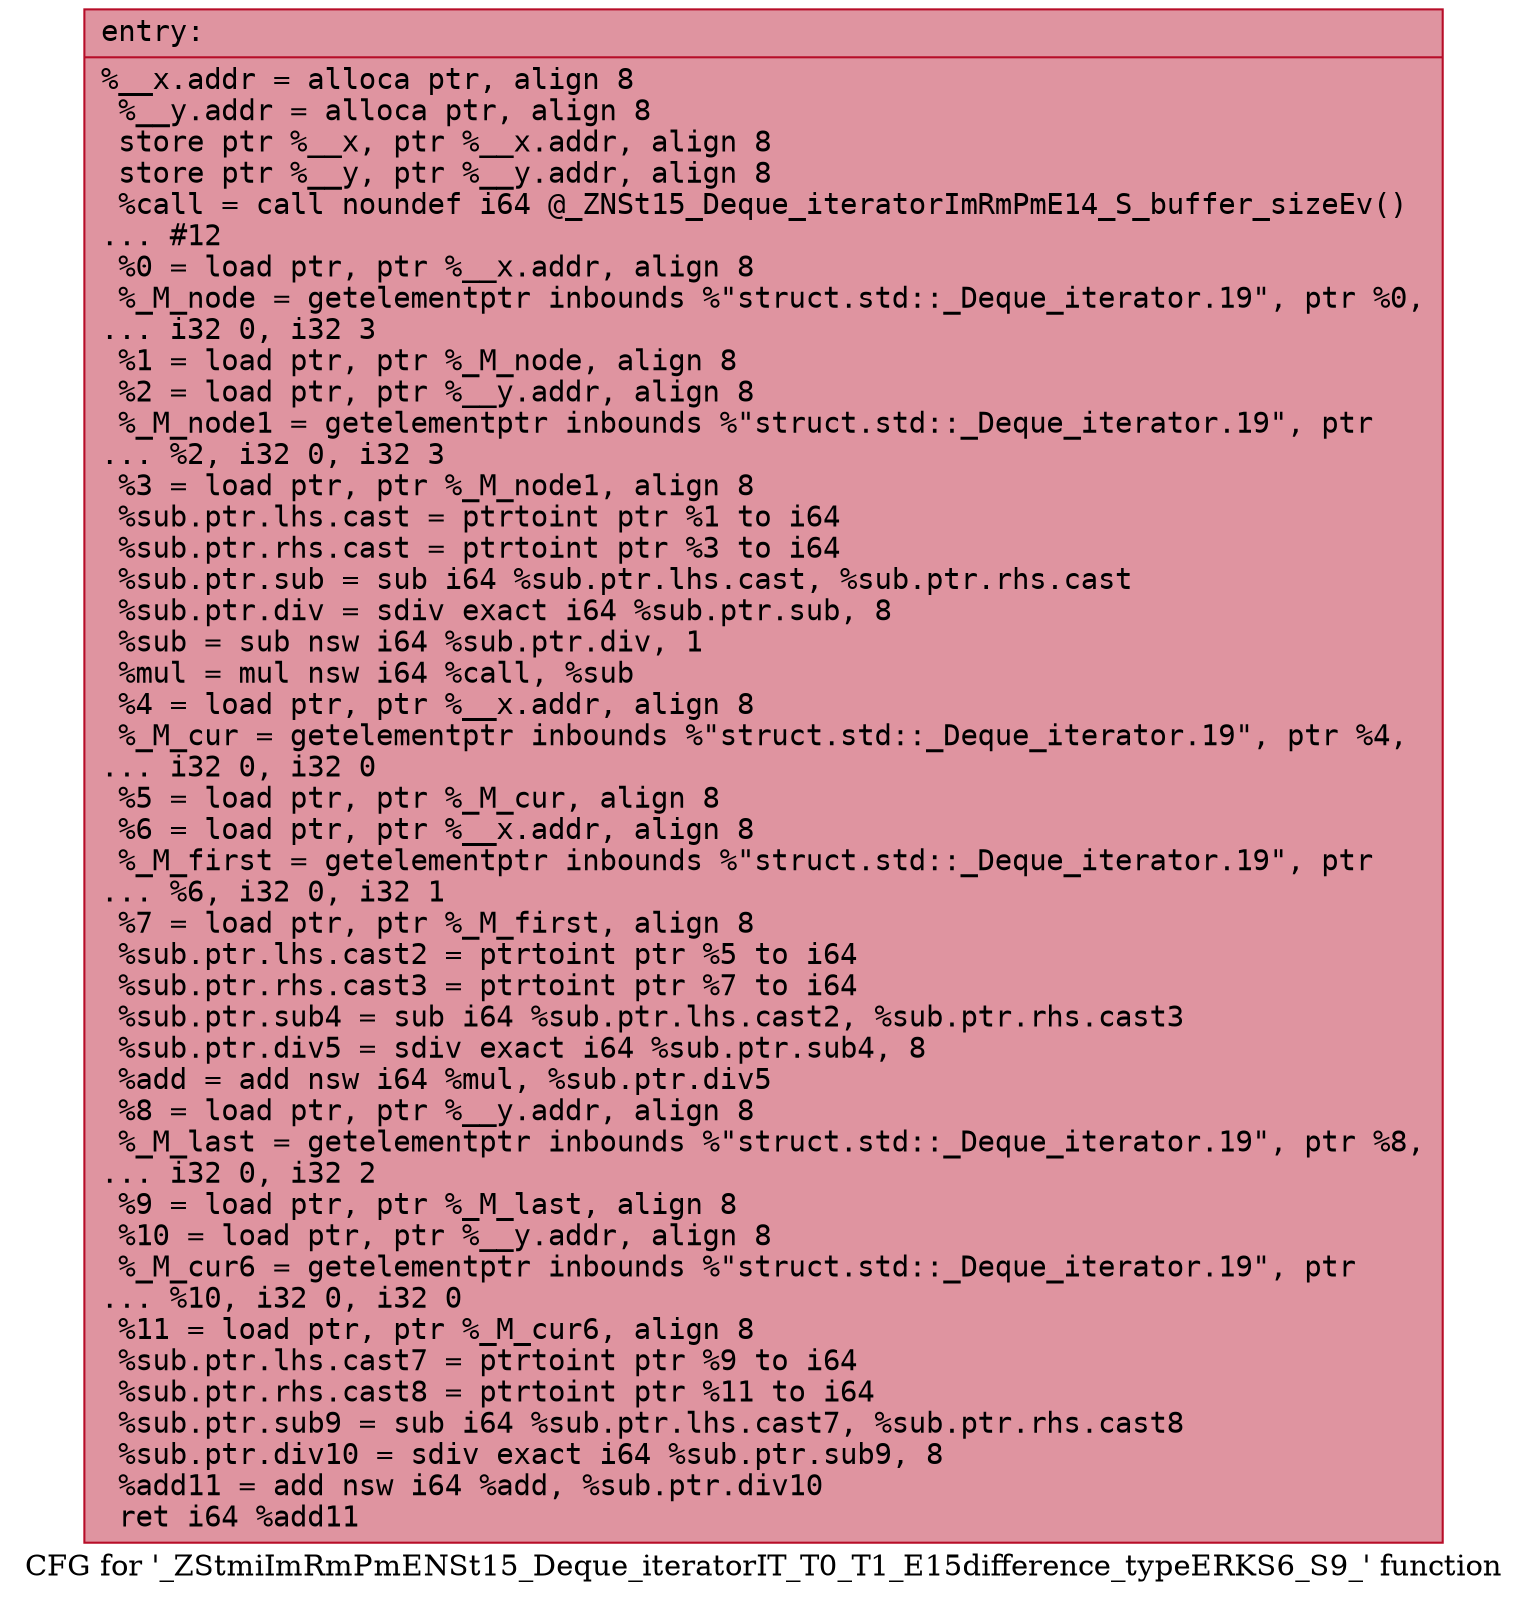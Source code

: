digraph "CFG for '_ZStmiImRmPmENSt15_Deque_iteratorIT_T0_T1_E15difference_typeERKS6_S9_' function" {
	label="CFG for '_ZStmiImRmPmENSt15_Deque_iteratorIT_T0_T1_E15difference_typeERKS6_S9_' function";

	Node0x560dca000400 [shape=record,color="#b70d28ff", style=filled, fillcolor="#b70d2870" fontname="Courier",label="{entry:\l|  %__x.addr = alloca ptr, align 8\l  %__y.addr = alloca ptr, align 8\l  store ptr %__x, ptr %__x.addr, align 8\l  store ptr %__y, ptr %__y.addr, align 8\l  %call = call noundef i64 @_ZNSt15_Deque_iteratorImRmPmE14_S_buffer_sizeEv()\l... #12\l  %0 = load ptr, ptr %__x.addr, align 8\l  %_M_node = getelementptr inbounds %\"struct.std::_Deque_iterator.19\", ptr %0,\l... i32 0, i32 3\l  %1 = load ptr, ptr %_M_node, align 8\l  %2 = load ptr, ptr %__y.addr, align 8\l  %_M_node1 = getelementptr inbounds %\"struct.std::_Deque_iterator.19\", ptr\l... %2, i32 0, i32 3\l  %3 = load ptr, ptr %_M_node1, align 8\l  %sub.ptr.lhs.cast = ptrtoint ptr %1 to i64\l  %sub.ptr.rhs.cast = ptrtoint ptr %3 to i64\l  %sub.ptr.sub = sub i64 %sub.ptr.lhs.cast, %sub.ptr.rhs.cast\l  %sub.ptr.div = sdiv exact i64 %sub.ptr.sub, 8\l  %sub = sub nsw i64 %sub.ptr.div, 1\l  %mul = mul nsw i64 %call, %sub\l  %4 = load ptr, ptr %__x.addr, align 8\l  %_M_cur = getelementptr inbounds %\"struct.std::_Deque_iterator.19\", ptr %4,\l... i32 0, i32 0\l  %5 = load ptr, ptr %_M_cur, align 8\l  %6 = load ptr, ptr %__x.addr, align 8\l  %_M_first = getelementptr inbounds %\"struct.std::_Deque_iterator.19\", ptr\l... %6, i32 0, i32 1\l  %7 = load ptr, ptr %_M_first, align 8\l  %sub.ptr.lhs.cast2 = ptrtoint ptr %5 to i64\l  %sub.ptr.rhs.cast3 = ptrtoint ptr %7 to i64\l  %sub.ptr.sub4 = sub i64 %sub.ptr.lhs.cast2, %sub.ptr.rhs.cast3\l  %sub.ptr.div5 = sdiv exact i64 %sub.ptr.sub4, 8\l  %add = add nsw i64 %mul, %sub.ptr.div5\l  %8 = load ptr, ptr %__y.addr, align 8\l  %_M_last = getelementptr inbounds %\"struct.std::_Deque_iterator.19\", ptr %8,\l... i32 0, i32 2\l  %9 = load ptr, ptr %_M_last, align 8\l  %10 = load ptr, ptr %__y.addr, align 8\l  %_M_cur6 = getelementptr inbounds %\"struct.std::_Deque_iterator.19\", ptr\l... %10, i32 0, i32 0\l  %11 = load ptr, ptr %_M_cur6, align 8\l  %sub.ptr.lhs.cast7 = ptrtoint ptr %9 to i64\l  %sub.ptr.rhs.cast8 = ptrtoint ptr %11 to i64\l  %sub.ptr.sub9 = sub i64 %sub.ptr.lhs.cast7, %sub.ptr.rhs.cast8\l  %sub.ptr.div10 = sdiv exact i64 %sub.ptr.sub9, 8\l  %add11 = add nsw i64 %add, %sub.ptr.div10\l  ret i64 %add11\l}"];
}
